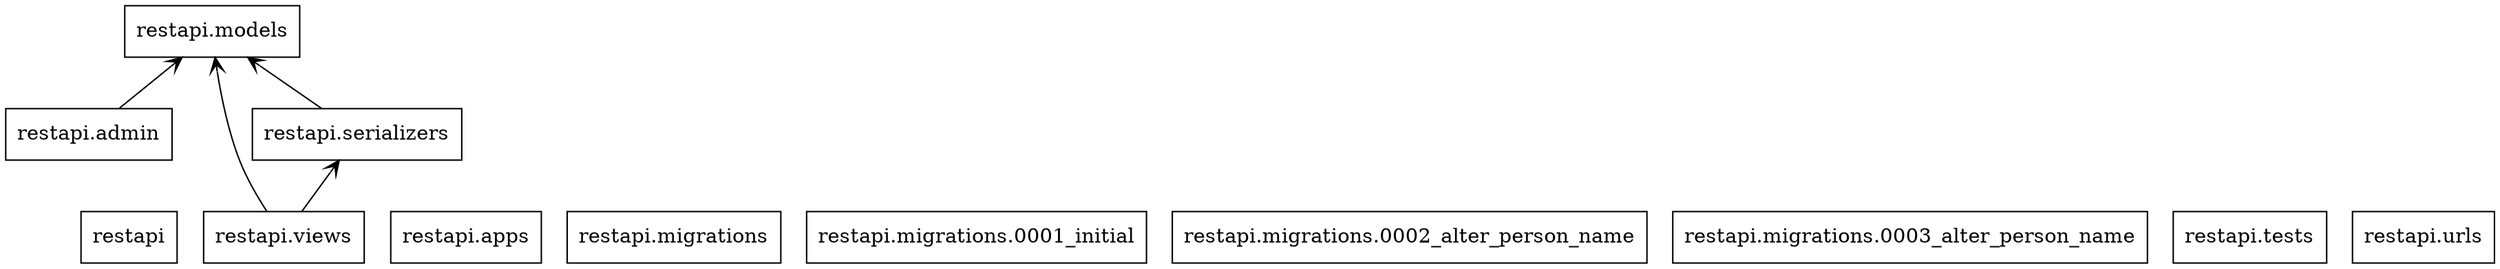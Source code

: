 digraph "packages" {
rankdir=BT
charset="utf-8"
"restapi" [color="black", label=<restapi>, shape="box", style="solid"];
"restapi.admin" [color="black", label=<restapi.admin>, shape="box", style="solid"];
"restapi.apps" [color="black", label=<restapi.apps>, shape="box", style="solid"];
"restapi.migrations" [color="black", label=<restapi.migrations>, shape="box", style="solid"];
"restapi.migrations.0001_initial" [color="black", label=<restapi.migrations.0001_initial>, shape="box", style="solid"];
"restapi.migrations.0002_alter_person_name" [color="black", label=<restapi.migrations.0002_alter_person_name>, shape="box", style="solid"];
"restapi.migrations.0003_alter_person_name" [color="black", label=<restapi.migrations.0003_alter_person_name>, shape="box", style="solid"];
"restapi.models" [color="black", label=<restapi.models>, shape="box", style="solid"];
"restapi.serializers" [color="black", label=<restapi.serializers>, shape="box", style="solid"];
"restapi.tests" [color="black", label=<restapi.tests>, shape="box", style="solid"];
"restapi.urls" [color="black", label=<restapi.urls>, shape="box", style="solid"];
"restapi.views" [color="black", label=<restapi.views>, shape="box", style="solid"];
"restapi.admin" -> "restapi.models" [arrowhead="open", arrowtail="none"];
"restapi.serializers" -> "restapi.models" [arrowhead="open", arrowtail="none"];
"restapi.views" -> "restapi.models" [arrowhead="open", arrowtail="none"];
"restapi.views" -> "restapi.serializers" [arrowhead="open", arrowtail="none"];
}
